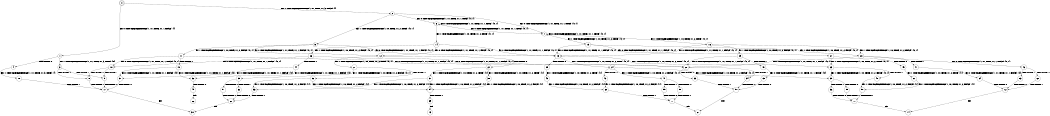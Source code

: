 digraph BCG {
size = "7, 10.5";
center = TRUE;
node [shape = circle];
0 [peripheries = 2];
0 -> 1 [label = "EX !0 !ATOMIC_EXCH_BRANCH (1, +1, TRUE, +1, 1, FALSE) !{}"];
0 -> 2 [label = "EX !1 !ATOMIC_EXCH_BRANCH (1, +1, TRUE, +1, 3, FALSE) !{}"];
1 -> 3 [label = "EX !1 !ATOMIC_EXCH_BRANCH (1, +1, TRUE, +1, 3, TRUE) !{0}"];
1 -> 4 [label = "TERMINATE !0"];
2 -> 5 [label = "EX !1 !ATOMIC_EXCH_BRANCH (1, +0, TRUE, +1, 2, TRUE) !{0, 1}"];
2 -> 6 [label = "EX !0 !ATOMIC_EXCH_BRANCH (1, +1, TRUE, +1, 1, TRUE) !{0, 1}"];
2 -> 7 [label = "EX !0 !ATOMIC_EXCH_BRANCH (1, +1, TRUE, +1, 1, TRUE) !{0, 1}"];
3 -> 8 [label = "TERMINATE !0"];
3 -> 9 [label = "TERMINATE !1"];
4 -> 10 [label = "EX !1 !ATOMIC_EXCH_BRANCH (1, +1, TRUE, +1, 3, TRUE) !{}"];
5 -> 11 [label = "EX !1 !ATOMIC_EXCH_BRANCH (1, +0, TRUE, +1, 2, FALSE) !{0, 1}"];
5 -> 12 [label = "EX !0 !ATOMIC_EXCH_BRANCH (1, +1, TRUE, +1, 1, FALSE) !{0, 1}"];
5 -> 13 [label = "EX !0 !ATOMIC_EXCH_BRANCH (1, +1, TRUE, +1, 1, FALSE) !{0, 1}"];
6 -> 6 [label = "EX !0 !ATOMIC_EXCH_BRANCH (1, +1, TRUE, +1, 1, TRUE) !{0, 1}"];
6 -> 14 [label = "EX !1 !ATOMIC_EXCH_BRANCH (1, +0, TRUE, +1, 2, TRUE) !{0, 1}"];
6 -> 7 [label = "EX !0 !ATOMIC_EXCH_BRANCH (1, +1, TRUE, +1, 1, TRUE) !{0, 1}"];
7 -> 15 [label = "EX !1 !ATOMIC_EXCH_BRANCH (1, +0, TRUE, +1, 2, TRUE) !{0, 1}"];
7 -> 7 [label = "EX !0 !ATOMIC_EXCH_BRANCH (1, +1, TRUE, +1, 1, TRUE) !{0, 1}"];
7 -> 16 [label = "EX !1 !ATOMIC_EXCH_BRANCH (1, +0, TRUE, +1, 2, TRUE) !{0, 1}"];
8 -> 17 [label = "TERMINATE !1"];
9 -> 17 [label = "TERMINATE !0"];
10 -> 17 [label = "TERMINATE !1"];
11 -> 18 [label = "EX !0 !ATOMIC_EXCH_BRANCH (1, +1, TRUE, +1, 1, FALSE) !{0, 1}"];
11 -> 19 [label = "TERMINATE !1"];
11 -> 20 [label = "EX !0 !ATOMIC_EXCH_BRANCH (1, +1, TRUE, +1, 1, FALSE) !{0, 1}"];
12 -> 21 [label = "EX !1 !ATOMIC_EXCH_BRANCH (1, +0, TRUE, +1, 2, TRUE) !{0, 1}"];
12 -> 22 [label = "TERMINATE !0"];
13 -> 23 [label = "EX !1 !ATOMIC_EXCH_BRANCH (1, +0, TRUE, +1, 2, TRUE) !{0, 1}"];
13 -> 24 [label = "EX !1 !ATOMIC_EXCH_BRANCH (1, +0, TRUE, +1, 2, TRUE) !{0, 1}"];
13 -> 25 [label = "TERMINATE !0"];
14 -> 12 [label = "EX !0 !ATOMIC_EXCH_BRANCH (1, +1, TRUE, +1, 1, FALSE) !{0, 1}"];
14 -> 26 [label = "EX !1 !ATOMIC_EXCH_BRANCH (1, +0, TRUE, +1, 2, FALSE) !{0, 1}"];
14 -> 13 [label = "EX !0 !ATOMIC_EXCH_BRANCH (1, +1, TRUE, +1, 1, FALSE) !{0, 1}"];
15 -> 27 [label = "EX !0 !ATOMIC_EXCH_BRANCH (1, +1, TRUE, +1, 1, FALSE) !{0, 1}"];
15 -> 28 [label = "EX !1 !ATOMIC_EXCH_BRANCH (1, +0, TRUE, +1, 2, FALSE) !{0, 1}"];
15 -> 13 [label = "EX !0 !ATOMIC_EXCH_BRANCH (1, +1, TRUE, +1, 1, FALSE) !{0, 1}"];
16 -> 28 [label = "EX !1 !ATOMIC_EXCH_BRANCH (1, +0, TRUE, +1, 2, FALSE) !{0, 1}"];
16 -> 13 [label = "EX !0 !ATOMIC_EXCH_BRANCH (1, +1, TRUE, +1, 1, FALSE) !{0, 1}"];
16 -> 29 [label = "EX !1 !ATOMIC_EXCH_BRANCH (1, +0, TRUE, +1, 2, FALSE) !{0, 1}"];
17 -> 30 [label = "exit"];
18 -> 8 [label = "TERMINATE !0"];
18 -> 9 [label = "TERMINATE !1"];
19 -> 31 [label = "EX !0 !ATOMIC_EXCH_BRANCH (1, +1, TRUE, +1, 1, FALSE) !{0}"];
19 -> 32 [label = "EX !0 !ATOMIC_EXCH_BRANCH (1, +1, TRUE, +1, 1, FALSE) !{0}"];
20 -> 33 [label = "TERMINATE !0"];
20 -> 34 [label = "TERMINATE !1"];
21 -> 35 [label = "EX !1 !ATOMIC_EXCH_BRANCH (1, +0, TRUE, +1, 2, FALSE) !{0, 1}"];
21 -> 36 [label = "TERMINATE !0"];
22 -> 37 [label = "EX !1 !ATOMIC_EXCH_BRANCH (1, +0, TRUE, +1, 2, TRUE) !{1}"];
22 -> 38 [label = "EX !1 !ATOMIC_EXCH_BRANCH (1, +0, TRUE, +1, 2, TRUE) !{1}"];
23 -> 39 [label = "EX !1 !ATOMIC_EXCH_BRANCH (1, +0, TRUE, +1, 2, FALSE) !{0, 1}"];
23 -> 40 [label = "TERMINATE !0"];
24 -> 39 [label = "EX !1 !ATOMIC_EXCH_BRANCH (1, +0, TRUE, +1, 2, FALSE) !{0, 1}"];
24 -> 41 [label = "EX !1 !ATOMIC_EXCH_BRANCH (1, +0, TRUE, +1, 2, FALSE) !{0, 1}"];
24 -> 42 [label = "TERMINATE !0"];
25 -> 43 [label = "EX !1 !ATOMIC_EXCH_BRANCH (1, +0, TRUE, +1, 2, TRUE) !{1}"];
26 -> 18 [label = "EX !0 !ATOMIC_EXCH_BRANCH (1, +1, TRUE, +1, 1, FALSE) !{0, 1}"];
26 -> 44 [label = "TERMINATE !1"];
26 -> 20 [label = "EX !0 !ATOMIC_EXCH_BRANCH (1, +1, TRUE, +1, 1, FALSE) !{0, 1}"];
27 -> 23 [label = "EX !1 !ATOMIC_EXCH_BRANCH (1, +0, TRUE, +1, 2, TRUE) !{0, 1}"];
27 -> 45 [label = "TERMINATE !0"];
28 -> 46 [label = "EX !0 !ATOMIC_EXCH_BRANCH (1, +1, TRUE, +1, 1, FALSE) !{0, 1}"];
28 -> 47 [label = "TERMINATE !1"];
28 -> 20 [label = "EX !0 !ATOMIC_EXCH_BRANCH (1, +1, TRUE, +1, 1, FALSE) !{0, 1}"];
29 -> 20 [label = "EX !0 !ATOMIC_EXCH_BRANCH (1, +1, TRUE, +1, 1, FALSE) !{0, 1}"];
29 -> 48 [label = "TERMINATE !1"];
31 -> 17 [label = "TERMINATE !0"];
32 -> 49 [label = "TERMINATE !0"];
33 -> 50 [label = "TERMINATE !1"];
34 -> 50 [label = "TERMINATE !0"];
35 -> 51 [label = "TERMINATE !0"];
35 -> 52 [label = "TERMINATE !1"];
36 -> 53 [label = "EX !1 !ATOMIC_EXCH_BRANCH (1, +0, TRUE, +1, 2, FALSE) !{1}"];
36 -> 54 [label = "EX !1 !ATOMIC_EXCH_BRANCH (1, +0, TRUE, +1, 2, FALSE) !{1}"];
37 -> 53 [label = "EX !1 !ATOMIC_EXCH_BRANCH (1, +0, TRUE, +1, 2, FALSE) !{1}"];
37 -> 54 [label = "EX !1 !ATOMIC_EXCH_BRANCH (1, +0, TRUE, +1, 2, FALSE) !{1}"];
38 -> 54 [label = "EX !1 !ATOMIC_EXCH_BRANCH (1, +0, TRUE, +1, 2, FALSE) !{1}"];
39 -> 55 [label = "TERMINATE !0"];
39 -> 56 [label = "TERMINATE !1"];
40 -> 57 [label = "EX !1 !ATOMIC_EXCH_BRANCH (1, +0, TRUE, +1, 2, FALSE) !{1}"];
41 -> 58 [label = "TERMINATE !0"];
41 -> 59 [label = "TERMINATE !1"];
42 -> 60 [label = "EX !1 !ATOMIC_EXCH_BRANCH (1, +0, TRUE, +1, 2, FALSE) !{1}"];
43 -> 60 [label = "EX !1 !ATOMIC_EXCH_BRANCH (1, +0, TRUE, +1, 2, FALSE) !{1}"];
44 -> 31 [label = "EX !0 !ATOMIC_EXCH_BRANCH (1, +1, TRUE, +1, 1, FALSE) !{0}"];
44 -> 32 [label = "EX !0 !ATOMIC_EXCH_BRANCH (1, +1, TRUE, +1, 1, FALSE) !{0}"];
45 -> 61 [label = "EX !1 !ATOMIC_EXCH_BRANCH (1, +0, TRUE, +1, 2, TRUE) !{1}"];
46 -> 62 [label = "TERMINATE !0"];
46 -> 63 [label = "TERMINATE !1"];
47 -> 64 [label = "EX !0 !ATOMIC_EXCH_BRANCH (1, +1, TRUE, +1, 1, FALSE) !{0}"];
48 -> 65 [label = "EX !0 !ATOMIC_EXCH_BRANCH (1, +1, TRUE, +1, 1, FALSE) !{0}"];
49 -> 66 [label = "exit"];
50 -> 67 [label = "exit"];
51 -> 68 [label = "TERMINATE !1"];
52 -> 68 [label = "TERMINATE !0"];
53 -> 68 [label = "TERMINATE !1"];
54 -> 69 [label = "TERMINATE !1"];
55 -> 70 [label = "TERMINATE !1"];
56 -> 70 [label = "TERMINATE !0"];
57 -> 70 [label = "TERMINATE !1"];
58 -> 71 [label = "TERMINATE !1"];
59 -> 71 [label = "TERMINATE !0"];
60 -> 71 [label = "TERMINATE !1"];
61 -> 57 [label = "EX !1 !ATOMIC_EXCH_BRANCH (1, +0, TRUE, +1, 2, FALSE) !{1}"];
62 -> 72 [label = "TERMINATE !1"];
63 -> 72 [label = "TERMINATE !0"];
64 -> 72 [label = "TERMINATE !0"];
65 -> 50 [label = "TERMINATE !0"];
68 -> 30 [label = "exit"];
69 -> 73 [label = "exit"];
70 -> 74 [label = "exit"];
71 -> 67 [label = "exit"];
72 -> 74 [label = "exit"];
}
